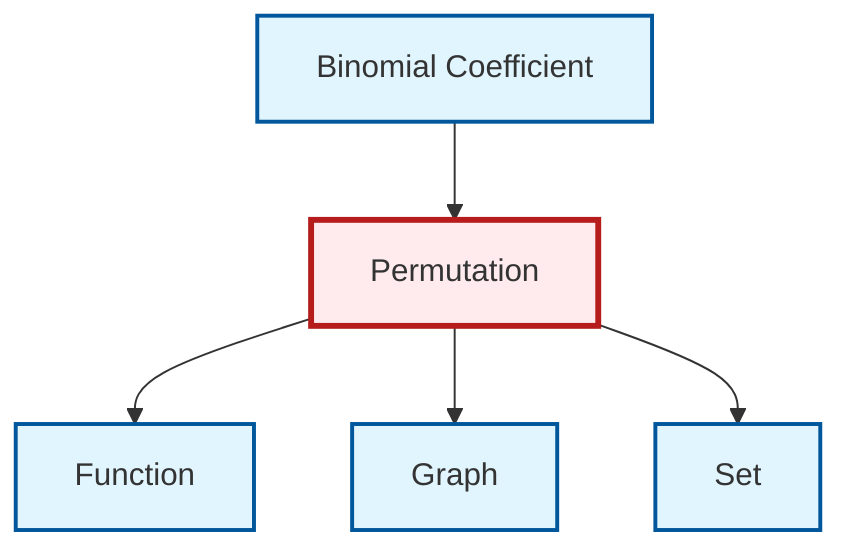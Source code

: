 graph TD
    classDef definition fill:#e1f5fe,stroke:#01579b,stroke-width:2px
    classDef theorem fill:#f3e5f5,stroke:#4a148c,stroke-width:2px
    classDef axiom fill:#fff3e0,stroke:#e65100,stroke-width:2px
    classDef example fill:#e8f5e9,stroke:#1b5e20,stroke-width:2px
    classDef current fill:#ffebee,stroke:#b71c1c,stroke-width:3px
    def-permutation["Permutation"]:::definition
    def-binomial-coefficient["Binomial Coefficient"]:::definition
    def-function["Function"]:::definition
    def-graph["Graph"]:::definition
    def-set["Set"]:::definition
    def-permutation --> def-function
    def-permutation --> def-graph
    def-permutation --> def-set
    def-binomial-coefficient --> def-permutation
    class def-permutation current